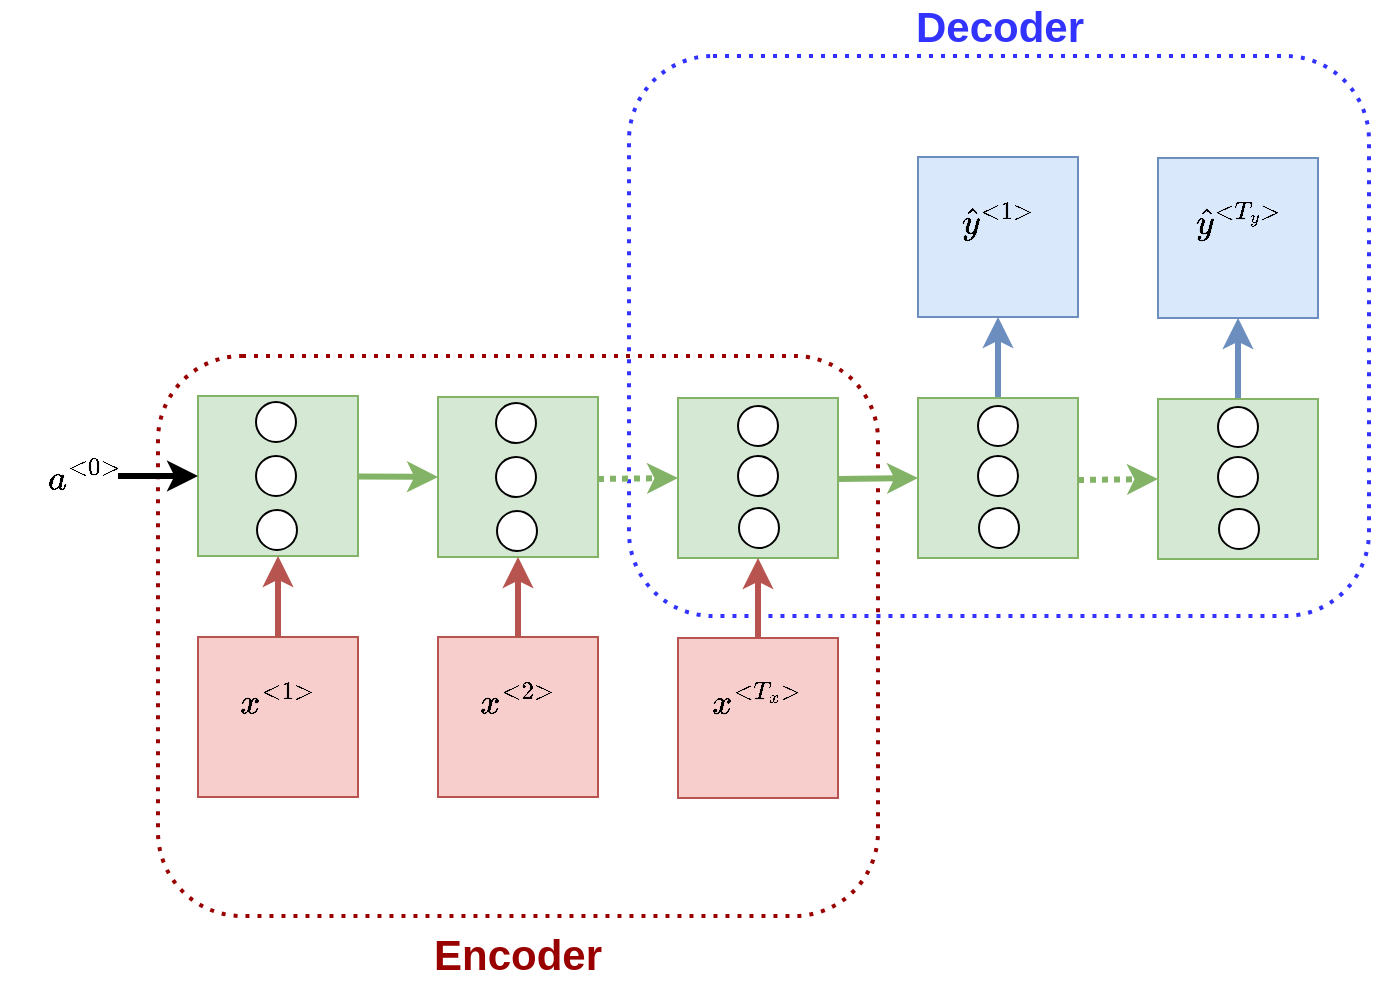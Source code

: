 <mxfile version="10.6.7" type="device"><diagram id="uEJap0_rysUkslLJKinu" name="Page-1"><mxGraphModel dx="840" dy="407" grid="1" gridSize="10" guides="1" tooltips="1" connect="1" arrows="1" fold="1" page="1" pageScale="1" pageWidth="850" pageHeight="1100" math="1" shadow="0"><root><mxCell id="0"/><mxCell id="1" parent="0"/><mxCell id="RYFaCdZ2OIUU2vqoH0ug-2" value="&lt;b&gt;&lt;font style=&quot;font-size: 21px&quot;&gt;Decoder&lt;/font&gt;&lt;/b&gt;" style="rounded=1;whiteSpace=wrap;html=1;fillColor=none;strokeColor=#3333FF;strokeWidth=2;fontColor=#3333FF;labelPosition=center;verticalLabelPosition=top;align=center;verticalAlign=bottom;dashed=1;dashPattern=1 2;" vertex="1" parent="1"><mxGeometry x="335.5" y="110" width="370" height="280" as="geometry"/></mxCell><mxCell id="RYFaCdZ2OIUU2vqoH0ug-1" value="&lt;b&gt;&lt;font style=&quot;font-size: 21px&quot;&gt;Encoder&lt;/font&gt;&lt;/b&gt;" style="rounded=1;whiteSpace=wrap;html=1;fillColor=none;strokeColor=#990000;strokeWidth=2;fontColor=#990000;labelPosition=center;verticalLabelPosition=bottom;align=center;verticalAlign=top;dashed=1;dashPattern=1 2;" vertex="1" parent="1"><mxGeometry x="100" y="260" width="360" height="280" as="geometry"/></mxCell><mxCell id="kyBPE9TM0au6z0CTMoTb-31" value="" style="whiteSpace=wrap;html=1;aspect=fixed;fillColor=#d5e8d4;strokeColor=#82b366;" parent="1" vertex="1"><mxGeometry x="120" y="280" width="80" height="80" as="geometry"/></mxCell><mxCell id="kyBPE9TM0au6z0CTMoTb-32" value="$$x^{&amp;lt;1&amp;gt;}$$&lt;br style=&quot;font-size: 15px&quot;&gt;" style="whiteSpace=wrap;html=1;aspect=fixed;fillColor=#f8cecc;strokeColor=#b85450;fontSize=15;" parent="1" vertex="1"><mxGeometry x="120" y="400.5" width="80" height="80" as="geometry"/></mxCell><mxCell id="kyBPE9TM0au6z0CTMoTb-33" value="" style="endArrow=classic;html=1;entryX=0.5;entryY=1;entryDx=0;entryDy=0;exitX=0.5;exitY=0;exitDx=0;exitDy=0;fillColor=#f8cecc;strokeColor=#b85450;strokeWidth=3;" parent="1" source="kyBPE9TM0au6z0CTMoTb-32" target="kyBPE9TM0au6z0CTMoTb-31" edge="1"><mxGeometry width="50" height="50" relative="1" as="geometry"><mxPoint x="190" y="410" as="sourcePoint"/><mxPoint x="210" y="390" as="targetPoint"/></mxGeometry></mxCell><mxCell id="kyBPE9TM0au6z0CTMoTb-36" value="" style="ellipse;whiteSpace=wrap;html=1;aspect=fixed;fontSize=15;" parent="1" vertex="1"><mxGeometry x="149" y="283" width="20" height="20" as="geometry"/></mxCell><mxCell id="kyBPE9TM0au6z0CTMoTb-40" value="&lt;span&gt;$$a^{&amp;lt;0&amp;gt;}$$&lt;/span&gt;" style="text;html=1;strokeColor=none;fillColor=none;align=center;verticalAlign=middle;whiteSpace=wrap;rounded=0;fontSize=15;" parent="1" vertex="1"><mxGeometry x="44" y="310" width="40" height="20" as="geometry"/></mxCell><mxCell id="kyBPE9TM0au6z0CTMoTb-41" value="" style="endArrow=classic;html=1;fillColor=#f8cecc;strokeColor=#000000;strokeWidth=3;" parent="1" edge="1"><mxGeometry width="50" height="50" relative="1" as="geometry"><mxPoint x="80" y="320" as="sourcePoint"/><mxPoint x="120" y="320" as="targetPoint"/></mxGeometry></mxCell><mxCell id="kyBPE9TM0au6z0CTMoTb-42" value="" style="ellipse;whiteSpace=wrap;html=1;aspect=fixed;fontSize=15;" parent="1" vertex="1"><mxGeometry x="149" y="310" width="20" height="20" as="geometry"/></mxCell><mxCell id="kyBPE9TM0au6z0CTMoTb-43" value="" style="ellipse;whiteSpace=wrap;html=1;aspect=fixed;fontSize=15;" parent="1" vertex="1"><mxGeometry x="149.5" y="337" width="20" height="20" as="geometry"/></mxCell><mxCell id="kyBPE9TM0au6z0CTMoTb-45" value="" style="whiteSpace=wrap;html=1;aspect=fixed;fillColor=#d5e8d4;strokeColor=#82b366;" parent="1" vertex="1"><mxGeometry x="240" y="280.5" width="80" height="80" as="geometry"/></mxCell><mxCell id="kyBPE9TM0au6z0CTMoTb-46" value="$$x^{&amp;lt;2&amp;gt;}$$&lt;br style=&quot;font-size: 15px&quot;&gt;" style="whiteSpace=wrap;html=1;aspect=fixed;fillColor=#f8cecc;strokeColor=#b85450;fontSize=15;" parent="1" vertex="1"><mxGeometry x="240" y="400.5" width="80" height="80" as="geometry"/></mxCell><mxCell id="kyBPE9TM0au6z0CTMoTb-47" value="" style="endArrow=classic;html=1;entryX=0.5;entryY=1;entryDx=0;entryDy=0;exitX=0.5;exitY=0;exitDx=0;exitDy=0;fillColor=#f8cecc;strokeColor=#b85450;strokeWidth=3;" parent="1" source="kyBPE9TM0au6z0CTMoTb-46" target="kyBPE9TM0au6z0CTMoTb-45" edge="1"><mxGeometry width="50" height="50" relative="1" as="geometry"><mxPoint x="310" y="410.5" as="sourcePoint"/><mxPoint x="330" y="390.5" as="targetPoint"/></mxGeometry></mxCell><mxCell id="kyBPE9TM0au6z0CTMoTb-49" value="" style="ellipse;whiteSpace=wrap;html=1;aspect=fixed;fontSize=15;" parent="1" vertex="1"><mxGeometry x="269" y="283.5" width="20" height="20" as="geometry"/></mxCell><mxCell id="kyBPE9TM0au6z0CTMoTb-50" value="" style="ellipse;whiteSpace=wrap;html=1;aspect=fixed;fontSize=15;" parent="1" vertex="1"><mxGeometry x="269" y="310.5" width="20" height="20" as="geometry"/></mxCell><mxCell id="kyBPE9TM0au6z0CTMoTb-51" value="" style="ellipse;whiteSpace=wrap;html=1;aspect=fixed;fontSize=15;" parent="1" vertex="1"><mxGeometry x="269.5" y="337.5" width="20" height="20" as="geometry"/></mxCell><mxCell id="kyBPE9TM0au6z0CTMoTb-52" value="" style="endArrow=classic;html=1;fillColor=#d5e8d4;strokeColor=#82b366;strokeWidth=3;entryX=0;entryY=0.5;entryDx=0;entryDy=0;" parent="1" source="kyBPE9TM0au6z0CTMoTb-31" target="kyBPE9TM0au6z0CTMoTb-45" edge="1"><mxGeometry width="50" height="50" relative="1" as="geometry"><mxPoint x="80" y="330" as="sourcePoint"/><mxPoint x="130" y="330" as="targetPoint"/></mxGeometry></mxCell><mxCell id="wF3weVL_N8nhe-YIxZti-1" value="" style="endArrow=classic;html=1;fillColor=#d5e8d4;strokeColor=#82b366;strokeWidth=3;exitX=1;exitY=0.5;exitDx=0;exitDy=0;entryX=0;entryY=0.5;entryDx=0;entryDy=0;dashed=1;dashPattern=1 1;" parent="1" target="wF3weVL_N8nhe-YIxZti-3" edge="1"><mxGeometry width="50" height="50" relative="1" as="geometry"><mxPoint x="320" y="321.5" as="sourcePoint"/><mxPoint x="399.929" y="320.429" as="targetPoint"/></mxGeometry></mxCell><mxCell id="wF3weVL_N8nhe-YIxZti-3" value="" style="whiteSpace=wrap;html=1;aspect=fixed;fillColor=#d5e8d4;strokeColor=#82b366;" parent="1" vertex="1"><mxGeometry x="360" y="281" width="80" height="80" as="geometry"/></mxCell><mxCell id="wF3weVL_N8nhe-YIxZti-4" value="$$x^{&amp;lt;T_{x}&amp;gt;}$$&lt;br style=&quot;font-size: 15px&quot;&gt;" style="whiteSpace=wrap;html=1;aspect=fixed;fillColor=#f8cecc;strokeColor=#b85450;fontSize=15;" parent="1" vertex="1"><mxGeometry x="360" y="401" width="80" height="80" as="geometry"/></mxCell><mxCell id="wF3weVL_N8nhe-YIxZti-5" value="" style="endArrow=classic;html=1;entryX=0.5;entryY=1;entryDx=0;entryDy=0;exitX=0.5;exitY=0;exitDx=0;exitDy=0;fillColor=#f8cecc;strokeColor=#b85450;strokeWidth=3;" parent="1" source="wF3weVL_N8nhe-YIxZti-4" target="wF3weVL_N8nhe-YIxZti-3" edge="1"><mxGeometry width="50" height="50" relative="1" as="geometry"><mxPoint x="430" y="411" as="sourcePoint"/><mxPoint x="450" y="391" as="targetPoint"/></mxGeometry></mxCell><mxCell id="wF3weVL_N8nhe-YIxZti-7" value="" style="ellipse;whiteSpace=wrap;html=1;aspect=fixed;fontSize=15;" parent="1" vertex="1"><mxGeometry x="390" y="285" width="20" height="20" as="geometry"/></mxCell><mxCell id="wF3weVL_N8nhe-YIxZti-8" value="" style="ellipse;whiteSpace=wrap;html=1;aspect=fixed;fontSize=15;" parent="1" vertex="1"><mxGeometry x="390" y="310" width="20" height="20" as="geometry"/></mxCell><mxCell id="wF3weVL_N8nhe-YIxZti-9" value="" style="ellipse;whiteSpace=wrap;html=1;aspect=fixed;fontSize=15;" parent="1" vertex="1"><mxGeometry x="390.5" y="336" width="20" height="20" as="geometry"/></mxCell><mxCell id="wF3weVL_N8nhe-YIxZti-27" value="" style="endArrow=classic;html=1;fillColor=#d5e8d4;strokeColor=#82b366;strokeWidth=3;exitX=1;exitY=0.5;exitDx=0;exitDy=0;entryX=0;entryY=0.5;entryDx=0;entryDy=0;" parent="1" target="wF3weVL_N8nhe-YIxZti-29" edge="1"><mxGeometry width="50" height="50" relative="1" as="geometry"><mxPoint x="440" y="321.5" as="sourcePoint"/><mxPoint x="519.929" y="320.429" as="targetPoint"/></mxGeometry></mxCell><mxCell id="wF3weVL_N8nhe-YIxZti-28" value="&lt;span style=&quot;font-size: 15px&quot;&gt;$$\hat{y}^{&amp;lt;1&amp;gt;}$$&lt;/span&gt;&lt;br style=&quot;font-size: 15px&quot;&gt;" style="whiteSpace=wrap;aspect=fixed;fillColor=#dae8fc;strokeColor=#6c8ebf;html=1;fontSize=15;fontStyle=0" parent="1" vertex="1"><mxGeometry x="480" y="160.5" width="80" height="80" as="geometry"/></mxCell><mxCell id="wF3weVL_N8nhe-YIxZti-29" value="" style="whiteSpace=wrap;html=1;aspect=fixed;fillColor=#d5e8d4;strokeColor=#82b366;" parent="1" vertex="1"><mxGeometry x="480" y="281" width="80" height="80" as="geometry"/></mxCell><mxCell id="wF3weVL_N8nhe-YIxZti-32" value="" style="endArrow=classic;html=1;entryX=0.5;entryY=1;entryDx=0;entryDy=0;fillColor=#dae8fc;strokeColor=#6c8ebf;strokeWidth=3;" parent="1" target="wF3weVL_N8nhe-YIxZti-28" edge="1"><mxGeometry width="50" height="50" relative="1" as="geometry"><mxPoint x="520" y="280.5" as="sourcePoint"/><mxPoint x="519.333" y="200.167" as="targetPoint"/></mxGeometry></mxCell><mxCell id="wF3weVL_N8nhe-YIxZti-33" value="" style="ellipse;whiteSpace=wrap;html=1;aspect=fixed;fontSize=15;" parent="1" vertex="1"><mxGeometry x="510" y="285" width="20" height="20" as="geometry"/></mxCell><mxCell id="wF3weVL_N8nhe-YIxZti-34" value="" style="ellipse;whiteSpace=wrap;html=1;aspect=fixed;fontSize=15;" parent="1" vertex="1"><mxGeometry x="510" y="310" width="20" height="20" as="geometry"/></mxCell><mxCell id="wF3weVL_N8nhe-YIxZti-35" value="" style="ellipse;whiteSpace=wrap;html=1;aspect=fixed;fontSize=15;" parent="1" vertex="1"><mxGeometry x="510.5" y="336" width="20" height="20" as="geometry"/></mxCell><mxCell id="wF3weVL_N8nhe-YIxZti-36" value="" style="endArrow=classic;html=1;fillColor=#d5e8d4;strokeColor=#82b366;strokeWidth=3;exitX=1;exitY=0.5;exitDx=0;exitDy=0;entryX=0;entryY=0.5;entryDx=0;entryDy=0;dashed=1;dashPattern=1 1;" parent="1" target="wF3weVL_N8nhe-YIxZti-38" edge="1"><mxGeometry width="50" height="50" relative="1" as="geometry"><mxPoint x="560" y="322" as="sourcePoint"/><mxPoint x="639.929" y="320.929" as="targetPoint"/></mxGeometry></mxCell><mxCell id="wF3weVL_N8nhe-YIxZti-37" value="&lt;span style=&quot;font-size: 15px&quot;&gt;$$\hat{y}^{&amp;lt;T_{y}&amp;gt;}$$&lt;/span&gt;&lt;br style=&quot;font-size: 15px&quot;&gt;" style="whiteSpace=wrap;aspect=fixed;fillColor=#dae8fc;strokeColor=#6c8ebf;html=1;fontSize=15;fontStyle=0" parent="1" vertex="1"><mxGeometry x="600" y="161" width="80" height="80" as="geometry"/></mxCell><mxCell id="wF3weVL_N8nhe-YIxZti-38" value="" style="whiteSpace=wrap;html=1;aspect=fixed;fillColor=#d5e8d4;strokeColor=#82b366;" parent="1" vertex="1"><mxGeometry x="600" y="281.5" width="80" height="80" as="geometry"/></mxCell><mxCell id="wF3weVL_N8nhe-YIxZti-41" value="" style="endArrow=classic;html=1;entryX=0.5;entryY=1;entryDx=0;entryDy=0;fillColor=#dae8fc;strokeColor=#6c8ebf;strokeWidth=3;" parent="1" target="wF3weVL_N8nhe-YIxZti-37" edge="1"><mxGeometry width="50" height="50" relative="1" as="geometry"><mxPoint x="640" y="281" as="sourcePoint"/><mxPoint x="639.333" y="200.667" as="targetPoint"/></mxGeometry></mxCell><mxCell id="wF3weVL_N8nhe-YIxZti-42" value="" style="ellipse;whiteSpace=wrap;html=1;aspect=fixed;fontSize=15;" parent="1" vertex="1"><mxGeometry x="630" y="285.5" width="20" height="20" as="geometry"/></mxCell><mxCell id="wF3weVL_N8nhe-YIxZti-43" value="" style="ellipse;whiteSpace=wrap;html=1;aspect=fixed;fontSize=15;" parent="1" vertex="1"><mxGeometry x="630" y="310.5" width="20" height="20" as="geometry"/></mxCell><mxCell id="wF3weVL_N8nhe-YIxZti-44" value="" style="ellipse;whiteSpace=wrap;html=1;aspect=fixed;fontSize=15;" parent="1" vertex="1"><mxGeometry x="630.5" y="336.5" width="20" height="20" as="geometry"/></mxCell></root></mxGraphModel></diagram></mxfile>